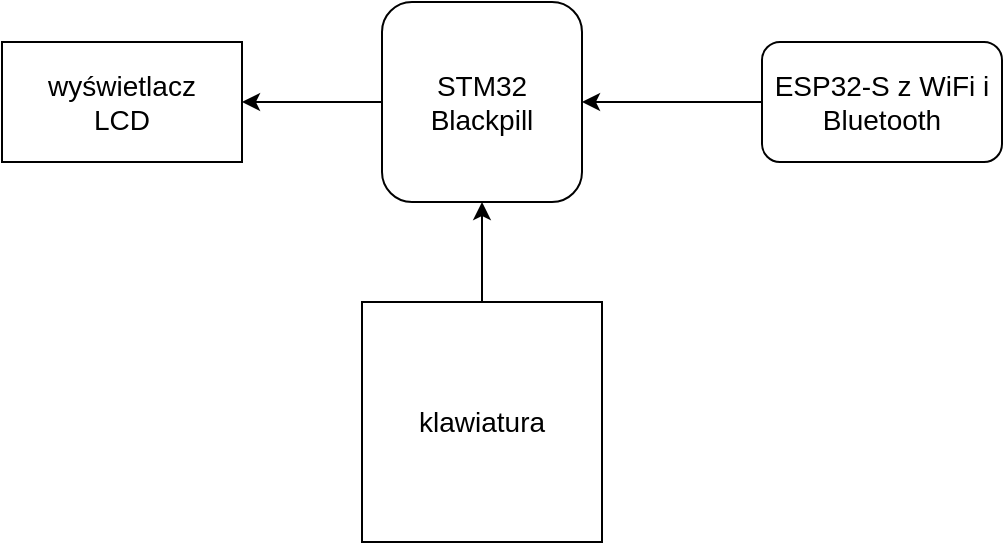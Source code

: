 <mxfile version="24.0.5" type="github">
  <diagram name="Strona-1" id="s9mRsQYgDAZWTSR7srgw">
    <mxGraphModel dx="1121" dy="602" grid="1" gridSize="10" guides="1" tooltips="1" connect="1" arrows="1" fold="1" page="1" pageScale="1" pageWidth="827" pageHeight="1169" math="0" shadow="0">
      <root>
        <mxCell id="0" />
        <mxCell id="1" parent="0" />
        <mxCell id="SDFQQ6GZbK0d-l6Q0Mzj-1" value="" style="rounded=1;whiteSpace=wrap;html=1;" vertex="1" parent="1">
          <mxGeometry x="320" y="260" width="100" height="100" as="geometry" />
        </mxCell>
        <mxCell id="SDFQQ6GZbK0d-l6Q0Mzj-3" value="&lt;font style=&quot;font-size: 14px;&quot;&gt;STM32 Blackpill&lt;/font&gt;" style="text;html=1;align=center;verticalAlign=middle;whiteSpace=wrap;rounded=0;" vertex="1" parent="1">
          <mxGeometry x="330" y="295" width="80" height="30" as="geometry" />
        </mxCell>
        <mxCell id="SDFQQ6GZbK0d-l6Q0Mzj-6" value="" style="rounded=1;whiteSpace=wrap;html=1;" vertex="1" parent="1">
          <mxGeometry x="510" y="280" width="120" height="60" as="geometry" />
        </mxCell>
        <mxCell id="SDFQQ6GZbK0d-l6Q0Mzj-8" value="" style="rounded=0;whiteSpace=wrap;html=1;" vertex="1" parent="1">
          <mxGeometry x="130" y="280" width="120" height="60" as="geometry" />
        </mxCell>
        <mxCell id="SDFQQ6GZbK0d-l6Q0Mzj-9" value="&lt;font style=&quot;font-size: 14px;&quot;&gt;wyświetlacz LCD&lt;/font&gt;" style="text;html=1;align=center;verticalAlign=middle;whiteSpace=wrap;rounded=0;" vertex="1" parent="1">
          <mxGeometry x="160" y="295" width="60" height="30" as="geometry" />
        </mxCell>
        <mxCell id="SDFQQ6GZbK0d-l6Q0Mzj-10" value="" style="rounded=0;whiteSpace=wrap;html=1;" vertex="1" parent="1">
          <mxGeometry x="310" y="410" width="120" height="120" as="geometry" />
        </mxCell>
        <mxCell id="SDFQQ6GZbK0d-l6Q0Mzj-11" value="&lt;font style=&quot;font-size: 14px;&quot;&gt;klawiatura&lt;/font&gt;" style="text;html=1;align=center;verticalAlign=middle;whiteSpace=wrap;rounded=0;" vertex="1" parent="1">
          <mxGeometry x="340" y="455" width="60" height="30" as="geometry" />
        </mxCell>
        <mxCell id="SDFQQ6GZbK0d-l6Q0Mzj-12" value="&lt;font style=&quot;font-size: 14px;&quot;&gt;ESP32-S z WiFi i Bluetooth&lt;/font&gt;" style="text;html=1;align=center;verticalAlign=middle;whiteSpace=wrap;rounded=0;" vertex="1" parent="1">
          <mxGeometry x="515" y="295" width="110" height="30" as="geometry" />
        </mxCell>
        <mxCell id="SDFQQ6GZbK0d-l6Q0Mzj-13" value="" style="endArrow=classic;html=1;rounded=0;entryX=1;entryY=0.5;entryDx=0;entryDy=0;exitX=0;exitY=0.5;exitDx=0;exitDy=0;" edge="1" parent="1" source="SDFQQ6GZbK0d-l6Q0Mzj-1" target="SDFQQ6GZbK0d-l6Q0Mzj-8">
          <mxGeometry width="50" height="50" relative="1" as="geometry">
            <mxPoint x="360" y="380" as="sourcePoint" />
            <mxPoint x="410" y="330" as="targetPoint" />
          </mxGeometry>
        </mxCell>
        <mxCell id="SDFQQ6GZbK0d-l6Q0Mzj-14" value="" style="endArrow=classic;html=1;rounded=0;entryX=0.5;entryY=1;entryDx=0;entryDy=0;exitX=0.5;exitY=0;exitDx=0;exitDy=0;" edge="1" parent="1" source="SDFQQ6GZbK0d-l6Q0Mzj-10" target="SDFQQ6GZbK0d-l6Q0Mzj-1">
          <mxGeometry width="50" height="50" relative="1" as="geometry">
            <mxPoint x="330" y="320" as="sourcePoint" />
            <mxPoint x="260" y="320" as="targetPoint" />
          </mxGeometry>
        </mxCell>
        <mxCell id="SDFQQ6GZbK0d-l6Q0Mzj-15" value="" style="endArrow=classic;html=1;rounded=0;entryX=1;entryY=0.5;entryDx=0;entryDy=0;exitX=0;exitY=0.5;exitDx=0;exitDy=0;" edge="1" parent="1" source="SDFQQ6GZbK0d-l6Q0Mzj-6" target="SDFQQ6GZbK0d-l6Q0Mzj-1">
          <mxGeometry width="50" height="50" relative="1" as="geometry">
            <mxPoint x="340" y="330" as="sourcePoint" />
            <mxPoint x="270" y="330" as="targetPoint" />
          </mxGeometry>
        </mxCell>
      </root>
    </mxGraphModel>
  </diagram>
</mxfile>
